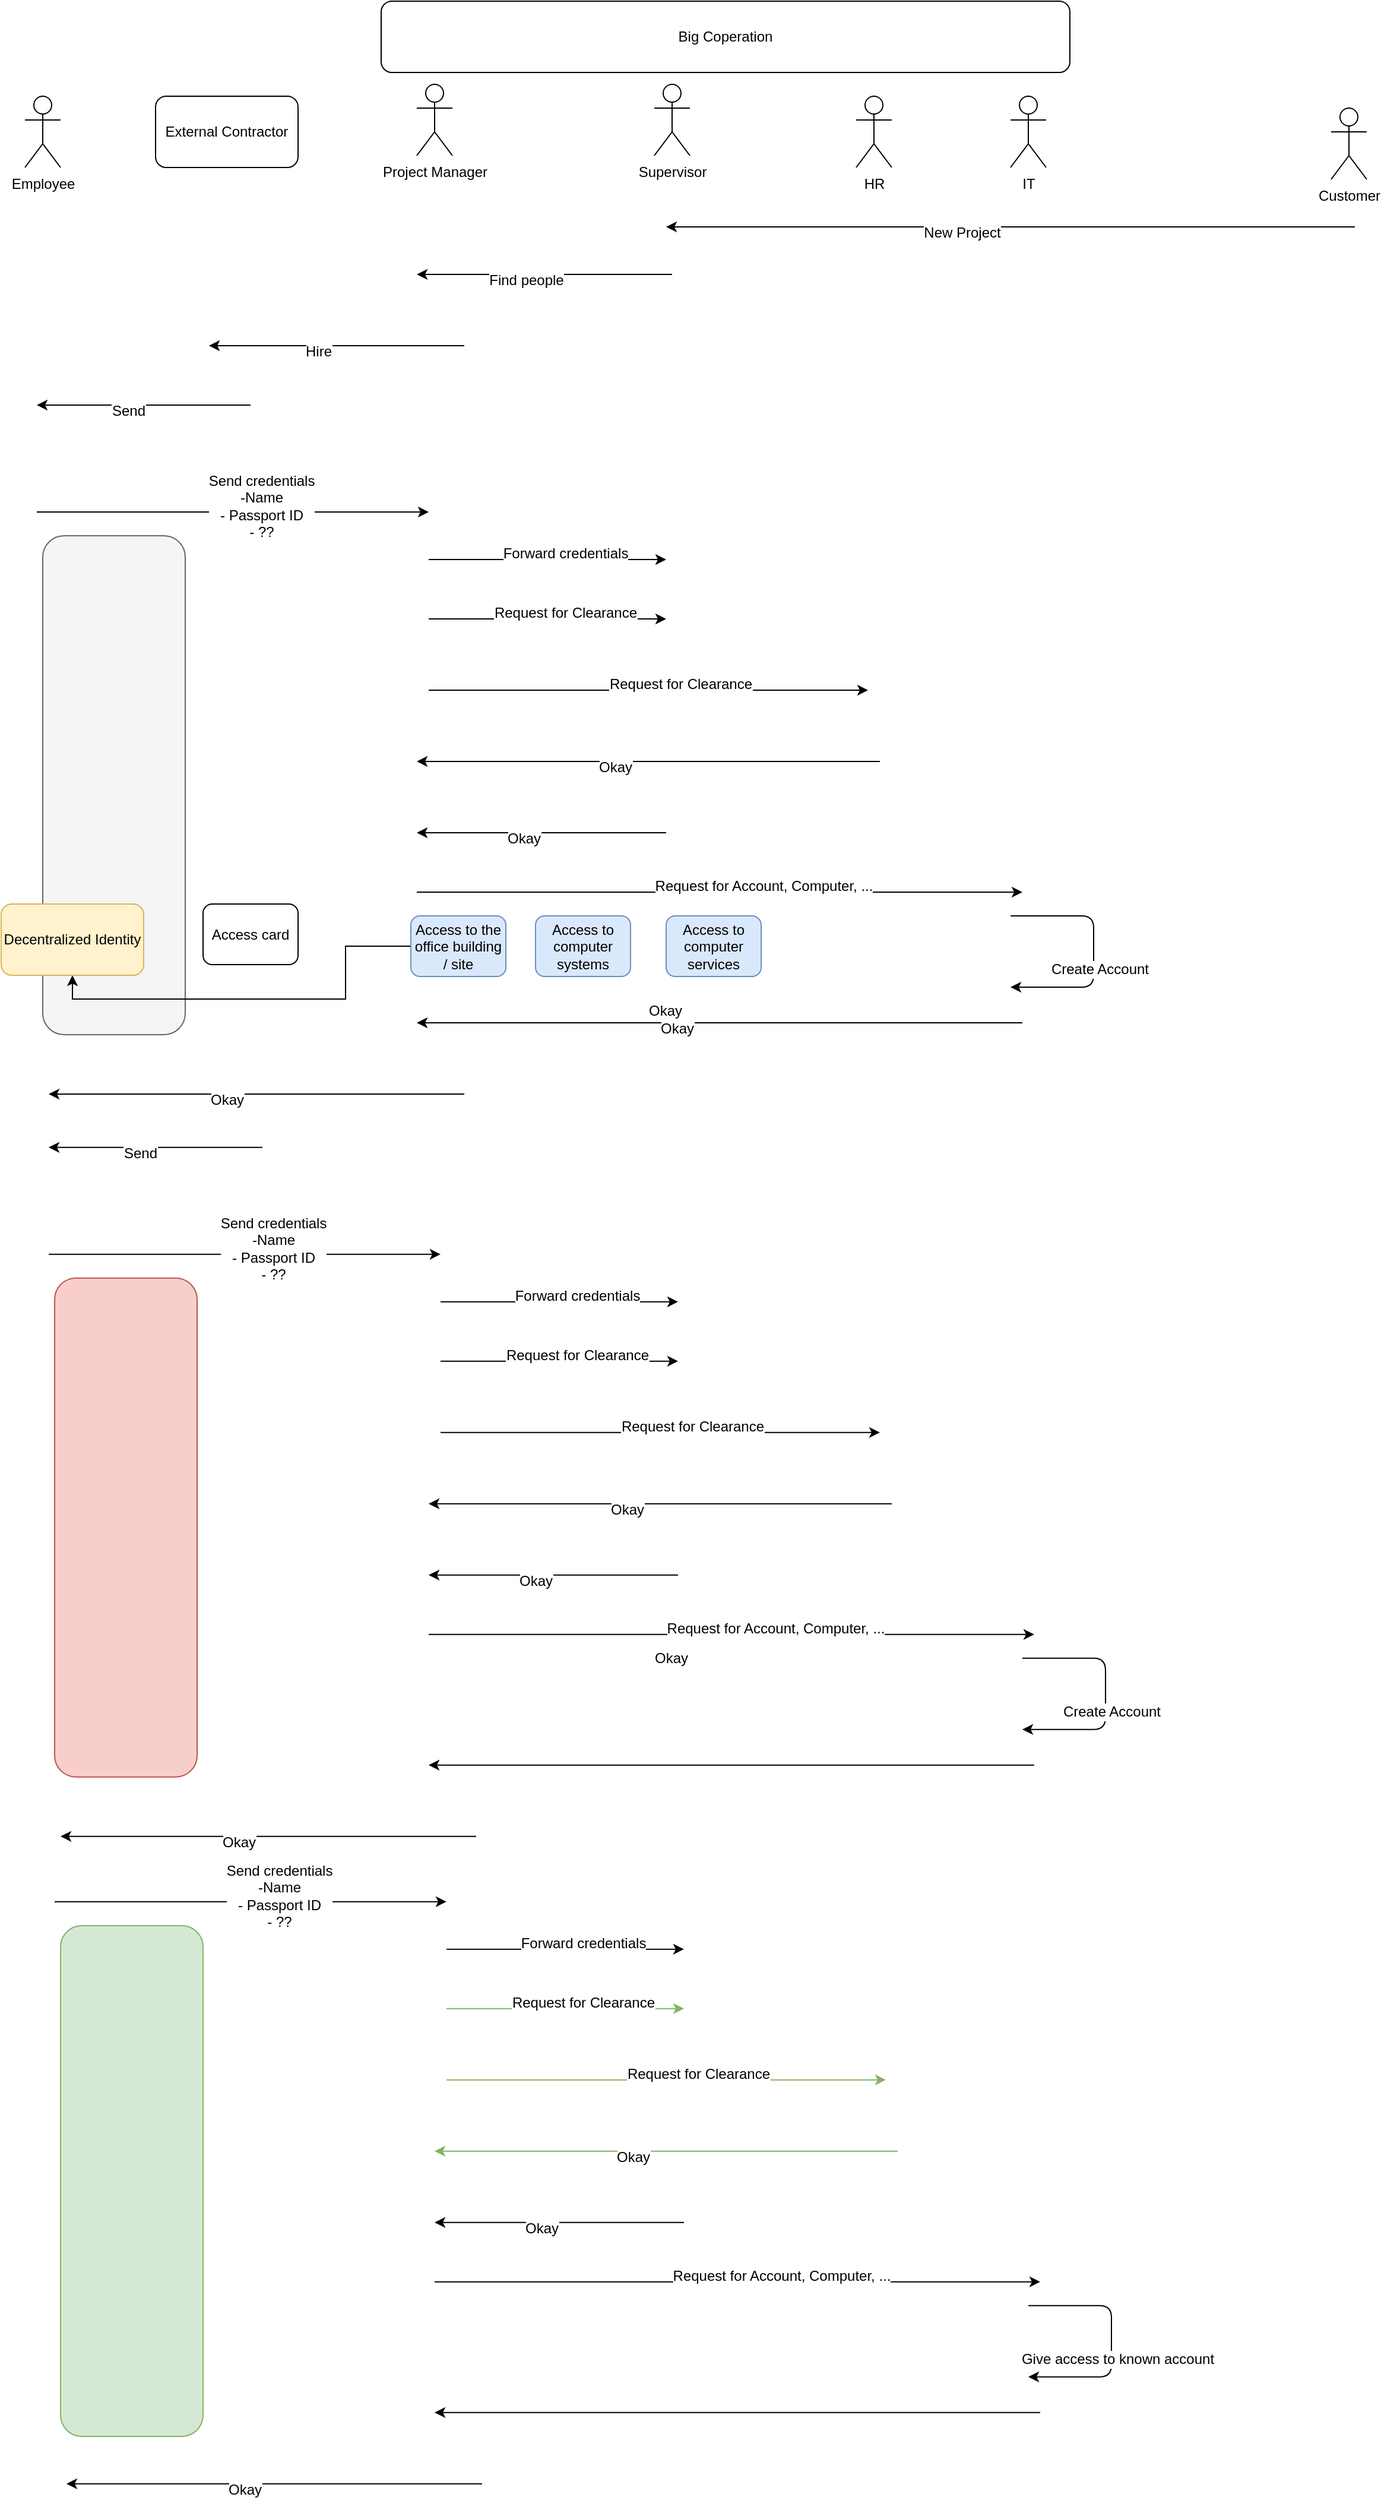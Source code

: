 <mxfile version="12.1.0" type="github" pages="1"><diagram id="1VWY0B6edDwVi7EKgtbc" name="Page-1"><mxGraphModel dx="1153" dy="825" grid="1" gridSize="10" guides="1" tooltips="1" connect="1" arrows="1" fold="1" page="1" pageScale="1" pageWidth="850" pageHeight="1100" math="0" shadow="0"><root><mxCell id="0"/><mxCell id="1" parent="0"/><mxCell id="55fpaSvmR1zWL1dX3fbX-7" value="Employee" style="shape=umlActor;verticalLabelPosition=bottom;labelBackgroundColor=#ffffff;verticalAlign=top;html=1;outlineConnect=0;" vertex="1" parent="1"><mxGeometry x="40" y="340" width="30" height="60" as="geometry"/></mxCell><mxCell id="55fpaSvmR1zWL1dX3fbX-8" value="Project Manager" style="shape=umlActor;verticalLabelPosition=bottom;labelBackgroundColor=#ffffff;verticalAlign=top;html=1;outlineConnect=0;" vertex="1" parent="1"><mxGeometry x="370" y="330" width="30" height="60" as="geometry"/></mxCell><mxCell id="55fpaSvmR1zWL1dX3fbX-9" value="Supervisor" style="shape=umlActor;verticalLabelPosition=bottom;labelBackgroundColor=#ffffff;verticalAlign=top;html=1;outlineConnect=0;" vertex="1" parent="1"><mxGeometry x="570" y="330" width="30" height="60" as="geometry"/></mxCell><mxCell id="55fpaSvmR1zWL1dX3fbX-10" value="HR" style="shape=umlActor;verticalLabelPosition=bottom;labelBackgroundColor=#ffffff;verticalAlign=top;html=1;outlineConnect=0;" vertex="1" parent="1"><mxGeometry x="740" y="340" width="30" height="60" as="geometry"/></mxCell><mxCell id="55fpaSvmR1zWL1dX3fbX-11" value="Customer" style="shape=umlActor;verticalLabelPosition=bottom;labelBackgroundColor=#ffffff;verticalAlign=top;html=1;outlineConnect=0;" vertex="1" parent="1"><mxGeometry x="1140" y="350" width="30" height="60" as="geometry"/></mxCell><mxCell id="55fpaSvmR1zWL1dX3fbX-12" value="" style="endArrow=classic;html=1;" edge="1" parent="1"><mxGeometry width="50" height="50" relative="1" as="geometry"><mxPoint x="1160" y="450" as="sourcePoint"/><mxPoint x="580" y="450" as="targetPoint"/></mxGeometry></mxCell><mxCell id="55fpaSvmR1zWL1dX3fbX-13" value="New Project" style="text;html=1;resizable=0;points=[];align=center;verticalAlign=middle;labelBackgroundColor=#ffffff;" vertex="1" connectable="0" parent="55fpaSvmR1zWL1dX3fbX-12"><mxGeometry x="0.143" y="5" relative="1" as="geometry"><mxPoint as="offset"/></mxGeometry></mxCell><mxCell id="55fpaSvmR1zWL1dX3fbX-14" value="" style="endArrow=classic;html=1;" edge="1" parent="1"><mxGeometry width="50" height="50" relative="1" as="geometry"><mxPoint x="585" y="490" as="sourcePoint"/><mxPoint x="370" y="490" as="targetPoint"/></mxGeometry></mxCell><mxCell id="55fpaSvmR1zWL1dX3fbX-15" value="Find people" style="text;html=1;resizable=0;points=[];align=center;verticalAlign=middle;labelBackgroundColor=#ffffff;" vertex="1" connectable="0" parent="55fpaSvmR1zWL1dX3fbX-14"><mxGeometry x="0.143" y="5" relative="1" as="geometry"><mxPoint as="offset"/></mxGeometry></mxCell><mxCell id="55fpaSvmR1zWL1dX3fbX-16" value="External Contractor" style="rounded=1;whiteSpace=wrap;html=1;" vertex="1" parent="1"><mxGeometry x="150" y="340" width="120" height="60" as="geometry"/></mxCell><mxCell id="55fpaSvmR1zWL1dX3fbX-17" value="" style="endArrow=classic;html=1;" edge="1" parent="1"><mxGeometry width="50" height="50" relative="1" as="geometry"><mxPoint x="230" y="600" as="sourcePoint"/><mxPoint x="50" y="600" as="targetPoint"/><Array as="points"><mxPoint x="130" y="600"/></Array></mxGeometry></mxCell><mxCell id="55fpaSvmR1zWL1dX3fbX-18" value="Send" style="text;html=1;resizable=0;points=[];align=center;verticalAlign=middle;labelBackgroundColor=#ffffff;" vertex="1" connectable="0" parent="55fpaSvmR1zWL1dX3fbX-17"><mxGeometry x="0.143" y="5" relative="1" as="geometry"><mxPoint as="offset"/></mxGeometry></mxCell><mxCell id="55fpaSvmR1zWL1dX3fbX-19" value="" style="endArrow=classic;html=1;" edge="1" parent="1"><mxGeometry width="50" height="50" relative="1" as="geometry"><mxPoint x="410" y="550" as="sourcePoint"/><mxPoint x="195" y="550" as="targetPoint"/></mxGeometry></mxCell><mxCell id="55fpaSvmR1zWL1dX3fbX-20" value="Hire" style="text;html=1;resizable=0;points=[];align=center;verticalAlign=middle;labelBackgroundColor=#ffffff;" vertex="1" connectable="0" parent="55fpaSvmR1zWL1dX3fbX-19"><mxGeometry x="0.143" y="5" relative="1" as="geometry"><mxPoint as="offset"/></mxGeometry></mxCell><mxCell id="55fpaSvmR1zWL1dX3fbX-24" value="" style="endArrow=classic;html=1;" edge="1" parent="1"><mxGeometry width="50" height="50" relative="1" as="geometry"><mxPoint x="50" y="690" as="sourcePoint"/><mxPoint x="380" y="690" as="targetPoint"/></mxGeometry></mxCell><mxCell id="55fpaSvmR1zWL1dX3fbX-25" value="Send credentials&lt;br&gt;&lt;div&gt;-Name&lt;/div&gt;&lt;div&gt;- Passport ID&lt;/div&gt;&lt;div&gt;- ??&lt;br&gt;&lt;/div&gt;" style="text;html=1;resizable=0;points=[];align=center;verticalAlign=middle;labelBackgroundColor=#ffffff;" vertex="1" connectable="0" parent="55fpaSvmR1zWL1dX3fbX-24"><mxGeometry x="0.143" y="5" relative="1" as="geometry"><mxPoint as="offset"/></mxGeometry></mxCell><mxCell id="55fpaSvmR1zWL1dX3fbX-27" value="" style="endArrow=classic;html=1;" edge="1" parent="1"><mxGeometry width="50" height="50" relative="1" as="geometry"><mxPoint x="380" y="730" as="sourcePoint"/><mxPoint x="580" y="730" as="targetPoint"/></mxGeometry></mxCell><mxCell id="55fpaSvmR1zWL1dX3fbX-28" value="&lt;div&gt;Forward credentials&lt;/div&gt;" style="text;html=1;resizable=0;points=[];align=center;verticalAlign=middle;labelBackgroundColor=#ffffff;" vertex="1" connectable="0" parent="55fpaSvmR1zWL1dX3fbX-27"><mxGeometry x="0.143" y="5" relative="1" as="geometry"><mxPoint as="offset"/></mxGeometry></mxCell><mxCell id="55fpaSvmR1zWL1dX3fbX-29" value="" style="endArrow=classic;html=1;" edge="1" parent="1"><mxGeometry width="50" height="50" relative="1" as="geometry"><mxPoint x="380" y="780" as="sourcePoint"/><mxPoint x="580" y="780" as="targetPoint"/></mxGeometry></mxCell><mxCell id="55fpaSvmR1zWL1dX3fbX-30" value="Request for Clearance" style="text;html=1;resizable=0;points=[];align=center;verticalAlign=middle;labelBackgroundColor=#ffffff;" vertex="1" connectable="0" parent="55fpaSvmR1zWL1dX3fbX-29"><mxGeometry x="0.143" y="5" relative="1" as="geometry"><mxPoint as="offset"/></mxGeometry></mxCell><mxCell id="55fpaSvmR1zWL1dX3fbX-31" value="" style="endArrow=classic;html=1;" edge="1" parent="1"><mxGeometry width="50" height="50" relative="1" as="geometry"><mxPoint x="380" y="840" as="sourcePoint"/><mxPoint x="750" y="840" as="targetPoint"/></mxGeometry></mxCell><mxCell id="55fpaSvmR1zWL1dX3fbX-32" value="Request for Clearance" style="text;html=1;resizable=0;points=[];align=center;verticalAlign=middle;labelBackgroundColor=#ffffff;" vertex="1" connectable="0" parent="55fpaSvmR1zWL1dX3fbX-31"><mxGeometry x="0.143" y="5" relative="1" as="geometry"><mxPoint as="offset"/></mxGeometry></mxCell><mxCell id="55fpaSvmR1zWL1dX3fbX-33" value="IT" style="shape=umlActor;verticalLabelPosition=bottom;labelBackgroundColor=#ffffff;verticalAlign=top;html=1;outlineConnect=0;" vertex="1" parent="1"><mxGeometry x="870" y="340" width="30" height="60" as="geometry"/></mxCell><mxCell id="55fpaSvmR1zWL1dX3fbX-35" value="" style="endArrow=classic;html=1;" edge="1" parent="1"><mxGeometry width="50" height="50" relative="1" as="geometry"><mxPoint x="760" y="900" as="sourcePoint"/><mxPoint x="370" y="900" as="targetPoint"/></mxGeometry></mxCell><mxCell id="55fpaSvmR1zWL1dX3fbX-36" value="Okay" style="text;html=1;resizable=0;points=[];align=center;verticalAlign=middle;labelBackgroundColor=#ffffff;" vertex="1" connectable="0" parent="55fpaSvmR1zWL1dX3fbX-35"><mxGeometry x="0.143" y="5" relative="1" as="geometry"><mxPoint as="offset"/></mxGeometry></mxCell><mxCell id="55fpaSvmR1zWL1dX3fbX-37" value="" style="endArrow=classic;html=1;" edge="1" parent="1"><mxGeometry width="50" height="50" relative="1" as="geometry"><mxPoint x="580" y="960" as="sourcePoint"/><mxPoint x="370" y="960" as="targetPoint"/></mxGeometry></mxCell><mxCell id="55fpaSvmR1zWL1dX3fbX-38" value="Okay" style="text;html=1;resizable=0;points=[];align=center;verticalAlign=middle;labelBackgroundColor=#ffffff;" vertex="1" connectable="0" parent="55fpaSvmR1zWL1dX3fbX-37"><mxGeometry x="0.143" y="5" relative="1" as="geometry"><mxPoint as="offset"/></mxGeometry></mxCell><mxCell id="55fpaSvmR1zWL1dX3fbX-41" value="" style="endArrow=classic;html=1;" edge="1" parent="1"><mxGeometry width="50" height="50" relative="1" as="geometry"><mxPoint x="370" y="1010" as="sourcePoint"/><mxPoint x="880" y="1010" as="targetPoint"/></mxGeometry></mxCell><mxCell id="55fpaSvmR1zWL1dX3fbX-42" value="Request for Account, Computer, ... " style="text;html=1;resizable=0;points=[];align=center;verticalAlign=middle;labelBackgroundColor=#ffffff;" vertex="1" connectable="0" parent="55fpaSvmR1zWL1dX3fbX-41"><mxGeometry x="0.143" y="5" relative="1" as="geometry"><mxPoint as="offset"/></mxGeometry></mxCell><mxCell id="55fpaSvmR1zWL1dX3fbX-43" value="" style="endArrow=classic;html=1;" edge="1" parent="1"><mxGeometry width="50" height="50" relative="1" as="geometry"><mxPoint x="880" y="1120" as="sourcePoint"/><mxPoint x="370" y="1120" as="targetPoint"/></mxGeometry></mxCell><mxCell id="55fpaSvmR1zWL1dX3fbX-44" value="Okay" style="text;html=1;resizable=0;points=[];align=center;verticalAlign=middle;labelBackgroundColor=#ffffff;" vertex="1" connectable="0" parent="55fpaSvmR1zWL1dX3fbX-43"><mxGeometry x="0.143" y="5" relative="1" as="geometry"><mxPoint as="offset"/></mxGeometry></mxCell><mxCell id="55fpaSvmR1zWL1dX3fbX-45" value="" style="endArrow=classic;html=1;" edge="1" parent="1"><mxGeometry width="50" height="50" relative="1" as="geometry"><mxPoint x="870" y="1030" as="sourcePoint"/><mxPoint x="870" y="1090" as="targetPoint"/><Array as="points"><mxPoint x="940" y="1030"/><mxPoint x="940" y="1090"/></Array></mxGeometry></mxCell><mxCell id="55fpaSvmR1zWL1dX3fbX-46" value="Create Account" style="text;html=1;resizable=0;points=[];align=center;verticalAlign=middle;labelBackgroundColor=#ffffff;" vertex="1" connectable="0" parent="55fpaSvmR1zWL1dX3fbX-45"><mxGeometry x="0.143" y="5" relative="1" as="geometry"><mxPoint as="offset"/></mxGeometry></mxCell><mxCell id="55fpaSvmR1zWL1dX3fbX-50" value="" style="endArrow=classic;html=1;" edge="1" parent="1"><mxGeometry width="50" height="50" relative="1" as="geometry"><mxPoint x="410" y="1180" as="sourcePoint"/><mxPoint x="60" y="1180" as="targetPoint"/></mxGeometry></mxCell><mxCell id="55fpaSvmR1zWL1dX3fbX-51" value="Okay" style="text;html=1;resizable=0;points=[];align=center;verticalAlign=middle;labelBackgroundColor=#ffffff;" vertex="1" connectable="0" parent="55fpaSvmR1zWL1dX3fbX-50"><mxGeometry x="0.143" y="5" relative="1" as="geometry"><mxPoint as="offset"/></mxGeometry></mxCell><mxCell id="55fpaSvmR1zWL1dX3fbX-53" value="" style="rounded=1;whiteSpace=wrap;html=1;fillColor=#f5f5f5;strokeColor=#666666;fontColor=#333333;" vertex="1" parent="1"><mxGeometry x="55" y="710" width="120" height="420" as="geometry"/></mxCell><mxCell id="55fpaSvmR1zWL1dX3fbX-54" value="Big Coperation" style="rounded=1;whiteSpace=wrap;html=1;" vertex="1" parent="1"><mxGeometry x="340" y="260" width="580" height="60" as="geometry"/></mxCell><mxCell id="55fpaSvmR1zWL1dX3fbX-78" value="" style="endArrow=classic;html=1;" edge="1" parent="1"><mxGeometry width="50" height="50" relative="1" as="geometry"><mxPoint x="240" y="1224.828" as="sourcePoint"/><mxPoint x="60" y="1224.828" as="targetPoint"/><Array as="points"><mxPoint x="140" y="1224.828"/></Array></mxGeometry></mxCell><mxCell id="55fpaSvmR1zWL1dX3fbX-79" value="Send" style="text;html=1;resizable=0;points=[];align=center;verticalAlign=middle;labelBackgroundColor=#ffffff;" vertex="1" connectable="0" parent="55fpaSvmR1zWL1dX3fbX-78"><mxGeometry x="0.143" y="5" relative="1" as="geometry"><mxPoint as="offset"/></mxGeometry></mxCell><mxCell id="55fpaSvmR1zWL1dX3fbX-80" value="" style="endArrow=classic;html=1;" edge="1" parent="1"><mxGeometry width="50" height="50" relative="1" as="geometry"><mxPoint x="60" y="1314.828" as="sourcePoint"/><mxPoint x="390" y="1314.828" as="targetPoint"/></mxGeometry></mxCell><mxCell id="55fpaSvmR1zWL1dX3fbX-81" value="Send credentials&lt;br&gt;&lt;div&gt;-Name&lt;/div&gt;&lt;div&gt;- Passport ID&lt;/div&gt;&lt;div&gt;- ??&lt;br&gt;&lt;/div&gt;" style="text;html=1;resizable=0;points=[];align=center;verticalAlign=middle;labelBackgroundColor=#ffffff;" vertex="1" connectable="0" parent="55fpaSvmR1zWL1dX3fbX-80"><mxGeometry x="0.143" y="5" relative="1" as="geometry"><mxPoint as="offset"/></mxGeometry></mxCell><mxCell id="55fpaSvmR1zWL1dX3fbX-82" value="" style="endArrow=classic;html=1;" edge="1" parent="1"><mxGeometry width="50" height="50" relative="1" as="geometry"><mxPoint x="390" y="1354.828" as="sourcePoint"/><mxPoint x="590" y="1354.828" as="targetPoint"/></mxGeometry></mxCell><mxCell id="55fpaSvmR1zWL1dX3fbX-83" value="&lt;div&gt;Forward credentials&lt;/div&gt;" style="text;html=1;resizable=0;points=[];align=center;verticalAlign=middle;labelBackgroundColor=#ffffff;" vertex="1" connectable="0" parent="55fpaSvmR1zWL1dX3fbX-82"><mxGeometry x="0.143" y="5" relative="1" as="geometry"><mxPoint as="offset"/></mxGeometry></mxCell><mxCell id="55fpaSvmR1zWL1dX3fbX-84" value="" style="endArrow=classic;html=1;" edge="1" parent="1"><mxGeometry width="50" height="50" relative="1" as="geometry"><mxPoint x="390" y="1404.828" as="sourcePoint"/><mxPoint x="590" y="1404.828" as="targetPoint"/></mxGeometry></mxCell><mxCell id="55fpaSvmR1zWL1dX3fbX-85" value="Request for Clearance" style="text;html=1;resizable=0;points=[];align=center;verticalAlign=middle;labelBackgroundColor=#ffffff;" vertex="1" connectable="0" parent="55fpaSvmR1zWL1dX3fbX-84"><mxGeometry x="0.143" y="5" relative="1" as="geometry"><mxPoint as="offset"/></mxGeometry></mxCell><mxCell id="55fpaSvmR1zWL1dX3fbX-86" value="" style="endArrow=classic;html=1;" edge="1" parent="1"><mxGeometry width="50" height="50" relative="1" as="geometry"><mxPoint x="390" y="1464.828" as="sourcePoint"/><mxPoint x="760" y="1464.828" as="targetPoint"/></mxGeometry></mxCell><mxCell id="55fpaSvmR1zWL1dX3fbX-87" value="Request for Clearance" style="text;html=1;resizable=0;points=[];align=center;verticalAlign=middle;labelBackgroundColor=#ffffff;" vertex="1" connectable="0" parent="55fpaSvmR1zWL1dX3fbX-86"><mxGeometry x="0.143" y="5" relative="1" as="geometry"><mxPoint as="offset"/></mxGeometry></mxCell><mxCell id="55fpaSvmR1zWL1dX3fbX-88" value="" style="endArrow=classic;html=1;" edge="1" parent="1"><mxGeometry width="50" height="50" relative="1" as="geometry"><mxPoint x="770" y="1524.828" as="sourcePoint"/><mxPoint x="380" y="1524.828" as="targetPoint"/></mxGeometry></mxCell><mxCell id="55fpaSvmR1zWL1dX3fbX-89" value="Okay" style="text;html=1;resizable=0;points=[];align=center;verticalAlign=middle;labelBackgroundColor=#ffffff;" vertex="1" connectable="0" parent="55fpaSvmR1zWL1dX3fbX-88"><mxGeometry x="0.143" y="5" relative="1" as="geometry"><mxPoint as="offset"/></mxGeometry></mxCell><mxCell id="55fpaSvmR1zWL1dX3fbX-90" value="" style="endArrow=classic;html=1;" edge="1" parent="1"><mxGeometry width="50" height="50" relative="1" as="geometry"><mxPoint x="590" y="1584.828" as="sourcePoint"/><mxPoint x="380" y="1584.828" as="targetPoint"/></mxGeometry></mxCell><mxCell id="55fpaSvmR1zWL1dX3fbX-91" value="Okay" style="text;html=1;resizable=0;points=[];align=center;verticalAlign=middle;labelBackgroundColor=#ffffff;" vertex="1" connectable="0" parent="55fpaSvmR1zWL1dX3fbX-90"><mxGeometry x="0.143" y="5" relative="1" as="geometry"><mxPoint as="offset"/></mxGeometry></mxCell><mxCell id="55fpaSvmR1zWL1dX3fbX-92" value="" style="endArrow=classic;html=1;" edge="1" parent="1"><mxGeometry width="50" height="50" relative="1" as="geometry"><mxPoint x="380" y="1634.828" as="sourcePoint"/><mxPoint x="890" y="1634.828" as="targetPoint"/></mxGeometry></mxCell><mxCell id="55fpaSvmR1zWL1dX3fbX-93" value="Request for Account, Computer, ... " style="text;html=1;resizable=0;points=[];align=center;verticalAlign=middle;labelBackgroundColor=#ffffff;" vertex="1" connectable="0" parent="55fpaSvmR1zWL1dX3fbX-92"><mxGeometry x="0.143" y="5" relative="1" as="geometry"><mxPoint as="offset"/></mxGeometry></mxCell><mxCell id="55fpaSvmR1zWL1dX3fbX-94" value="" style="endArrow=classic;html=1;" edge="1" parent="1"><mxGeometry width="50" height="50" relative="1" as="geometry"><mxPoint x="890" y="1744.828" as="sourcePoint"/><mxPoint x="380" y="1744.828" as="targetPoint"/></mxGeometry></mxCell><mxCell id="55fpaSvmR1zWL1dX3fbX-95" value="Okay" style="text;html=1;resizable=0;points=[];align=center;verticalAlign=middle;labelBackgroundColor=#ffffff;" vertex="1" connectable="0" parent="55fpaSvmR1zWL1dX3fbX-94"><mxGeometry x="0.143" y="5" relative="1" as="geometry"><mxPoint x="-20" y="-640" as="offset"/></mxGeometry></mxCell><mxCell id="55fpaSvmR1zWL1dX3fbX-96" value="" style="endArrow=classic;html=1;" edge="1" parent="1"><mxGeometry width="50" height="50" relative="1" as="geometry"><mxPoint x="880" y="1654.828" as="sourcePoint"/><mxPoint x="880" y="1714.828" as="targetPoint"/><Array as="points"><mxPoint x="950" y="1654.828"/><mxPoint x="950" y="1714.828"/></Array></mxGeometry></mxCell><mxCell id="55fpaSvmR1zWL1dX3fbX-97" value="Create Account" style="text;html=1;resizable=0;points=[];align=center;verticalAlign=middle;labelBackgroundColor=#ffffff;" vertex="1" connectable="0" parent="55fpaSvmR1zWL1dX3fbX-96"><mxGeometry x="0.143" y="5" relative="1" as="geometry"><mxPoint as="offset"/></mxGeometry></mxCell><mxCell id="55fpaSvmR1zWL1dX3fbX-98" value="" style="endArrow=classic;html=1;" edge="1" parent="1"><mxGeometry width="50" height="50" relative="1" as="geometry"><mxPoint x="420" y="1804.828" as="sourcePoint"/><mxPoint x="70" y="1804.828" as="targetPoint"/></mxGeometry></mxCell><mxCell id="55fpaSvmR1zWL1dX3fbX-99" value="Okay" style="text;html=1;resizable=0;points=[];align=center;verticalAlign=middle;labelBackgroundColor=#ffffff;" vertex="1" connectable="0" parent="55fpaSvmR1zWL1dX3fbX-98"><mxGeometry x="0.143" y="5" relative="1" as="geometry"><mxPoint as="offset"/></mxGeometry></mxCell><mxCell id="55fpaSvmR1zWL1dX3fbX-100" value="" style="rounded=1;whiteSpace=wrap;html=1;fillColor=#f8cecc;strokeColor=#b85450;" vertex="1" parent="1"><mxGeometry x="65" y="1334.828" width="120" height="420" as="geometry"/></mxCell><mxCell id="55fpaSvmR1zWL1dX3fbX-101" value="Access card" style="rounded=1;whiteSpace=wrap;html=1;" vertex="1" parent="1"><mxGeometry x="190" y="1020" width="80" height="51" as="geometry"/></mxCell><mxCell id="55fpaSvmR1zWL1dX3fbX-106" style="edgeStyle=orthogonalEdgeStyle;rounded=0;orthogonalLoop=1;jettySize=auto;html=1;entryX=0.5;entryY=1;entryDx=0;entryDy=0;" edge="1" parent="1" source="55fpaSvmR1zWL1dX3fbX-102" target="55fpaSvmR1zWL1dX3fbX-105"><mxGeometry relative="1" as="geometry"><Array as="points"><mxPoint x="310" y="1056"/><mxPoint x="310" y="1100"/><mxPoint x="80" y="1100"/></Array></mxGeometry></mxCell><mxCell id="55fpaSvmR1zWL1dX3fbX-102" value="Access to the office building / site" style="rounded=1;whiteSpace=wrap;html=1;fillColor=#dae8fc;strokeColor=#6c8ebf;" vertex="1" parent="1"><mxGeometry x="365" y="1030" width="80" height="51" as="geometry"/></mxCell><mxCell id="55fpaSvmR1zWL1dX3fbX-103" value="Access to computer systems" style="rounded=1;whiteSpace=wrap;html=1;fillColor=#dae8fc;strokeColor=#6c8ebf;" vertex="1" parent="1"><mxGeometry x="470" y="1030" width="80" height="51" as="geometry"/></mxCell><mxCell id="55fpaSvmR1zWL1dX3fbX-104" value="Access to computer services" style="rounded=1;whiteSpace=wrap;html=1;fillColor=#dae8fc;strokeColor=#6c8ebf;" vertex="1" parent="1"><mxGeometry x="580" y="1030" width="80" height="51" as="geometry"/></mxCell><mxCell id="55fpaSvmR1zWL1dX3fbX-105" value="Decentralized Identity" style="rounded=1;whiteSpace=wrap;html=1;fillColor=#fff2cc;strokeColor=#d6b656;" vertex="1" parent="1"><mxGeometry x="20" y="1020" width="120" height="60" as="geometry"/></mxCell><mxCell id="55fpaSvmR1zWL1dX3fbX-107" value="" style="endArrow=classic;html=1;" edge="1" parent="1"><mxGeometry width="50" height="50" relative="1" as="geometry"><mxPoint x="65" y="1859.828" as="sourcePoint"/><mxPoint x="395" y="1859.828" as="targetPoint"/></mxGeometry></mxCell><mxCell id="55fpaSvmR1zWL1dX3fbX-108" value="Send credentials&lt;br&gt;&lt;div&gt;-Name&lt;/div&gt;&lt;div&gt;- Passport ID&lt;/div&gt;&lt;div&gt;- ??&lt;br&gt;&lt;/div&gt;" style="text;html=1;resizable=0;points=[];align=center;verticalAlign=middle;labelBackgroundColor=#ffffff;" vertex="1" connectable="0" parent="55fpaSvmR1zWL1dX3fbX-107"><mxGeometry x="0.143" y="5" relative="1" as="geometry"><mxPoint as="offset"/></mxGeometry></mxCell><mxCell id="55fpaSvmR1zWL1dX3fbX-109" value="" style="endArrow=classic;html=1;" edge="1" parent="1"><mxGeometry width="50" height="50" relative="1" as="geometry"><mxPoint x="395" y="1899.828" as="sourcePoint"/><mxPoint x="595" y="1899.828" as="targetPoint"/></mxGeometry></mxCell><mxCell id="55fpaSvmR1zWL1dX3fbX-110" value="&lt;div&gt;Forward credentials&lt;/div&gt;" style="text;html=1;resizable=0;points=[];align=center;verticalAlign=middle;labelBackgroundColor=#ffffff;" vertex="1" connectable="0" parent="55fpaSvmR1zWL1dX3fbX-109"><mxGeometry x="0.143" y="5" relative="1" as="geometry"><mxPoint as="offset"/></mxGeometry></mxCell><mxCell id="55fpaSvmR1zWL1dX3fbX-111" value="" style="endArrow=classic;html=1;fillColor=#d5e8d4;strokeColor=#82b366;" edge="1" parent="1"><mxGeometry width="50" height="50" relative="1" as="geometry"><mxPoint x="395" y="1949.828" as="sourcePoint"/><mxPoint x="595" y="1949.828" as="targetPoint"/></mxGeometry></mxCell><mxCell id="55fpaSvmR1zWL1dX3fbX-112" value="Request for Clearance" style="text;html=1;resizable=0;points=[];align=center;verticalAlign=middle;labelBackgroundColor=#ffffff;" vertex="1" connectable="0" parent="55fpaSvmR1zWL1dX3fbX-111"><mxGeometry x="0.143" y="5" relative="1" as="geometry"><mxPoint as="offset"/></mxGeometry></mxCell><mxCell id="55fpaSvmR1zWL1dX3fbX-113" value="" style="endArrow=classic;html=1;fillColor=#d5e8d4;strokeColor=#82b366;" edge="1" parent="1"><mxGeometry width="50" height="50" relative="1" as="geometry"><mxPoint x="395" y="2009.828" as="sourcePoint"/><mxPoint x="765" y="2009.828" as="targetPoint"/></mxGeometry></mxCell><mxCell id="55fpaSvmR1zWL1dX3fbX-114" value="Request for Clearance" style="text;html=1;resizable=0;points=[];align=center;verticalAlign=middle;labelBackgroundColor=#ffffff;" vertex="1" connectable="0" parent="55fpaSvmR1zWL1dX3fbX-113"><mxGeometry x="0.143" y="5" relative="1" as="geometry"><mxPoint as="offset"/></mxGeometry></mxCell><mxCell id="55fpaSvmR1zWL1dX3fbX-115" value="" style="endArrow=classic;html=1;fillColor=#d5e8d4;strokeColor=#82b366;" edge="1" parent="1"><mxGeometry width="50" height="50" relative="1" as="geometry"><mxPoint x="775" y="2069.828" as="sourcePoint"/><mxPoint x="385" y="2069.828" as="targetPoint"/></mxGeometry></mxCell><mxCell id="55fpaSvmR1zWL1dX3fbX-116" value="Okay" style="text;html=1;resizable=0;points=[];align=center;verticalAlign=middle;labelBackgroundColor=#ffffff;" vertex="1" connectable="0" parent="55fpaSvmR1zWL1dX3fbX-115"><mxGeometry x="0.143" y="5" relative="1" as="geometry"><mxPoint as="offset"/></mxGeometry></mxCell><mxCell id="55fpaSvmR1zWL1dX3fbX-117" value="" style="endArrow=classic;html=1;" edge="1" parent="1"><mxGeometry width="50" height="50" relative="1" as="geometry"><mxPoint x="595" y="2129.828" as="sourcePoint"/><mxPoint x="385" y="2129.828" as="targetPoint"/></mxGeometry></mxCell><mxCell id="55fpaSvmR1zWL1dX3fbX-118" value="Okay" style="text;html=1;resizable=0;points=[];align=center;verticalAlign=middle;labelBackgroundColor=#ffffff;" vertex="1" connectable="0" parent="55fpaSvmR1zWL1dX3fbX-117"><mxGeometry x="0.143" y="5" relative="1" as="geometry"><mxPoint as="offset"/></mxGeometry></mxCell><mxCell id="55fpaSvmR1zWL1dX3fbX-119" value="" style="endArrow=classic;html=1;" edge="1" parent="1"><mxGeometry width="50" height="50" relative="1" as="geometry"><mxPoint x="385" y="2179.828" as="sourcePoint"/><mxPoint x="895" y="2179.828" as="targetPoint"/></mxGeometry></mxCell><mxCell id="55fpaSvmR1zWL1dX3fbX-120" value="Request for Account, Computer, ... " style="text;html=1;resizable=0;points=[];align=center;verticalAlign=middle;labelBackgroundColor=#ffffff;" vertex="1" connectable="0" parent="55fpaSvmR1zWL1dX3fbX-119"><mxGeometry x="0.143" y="5" relative="1" as="geometry"><mxPoint as="offset"/></mxGeometry></mxCell><mxCell id="55fpaSvmR1zWL1dX3fbX-121" value="" style="endArrow=classic;html=1;" edge="1" parent="1"><mxGeometry width="50" height="50" relative="1" as="geometry"><mxPoint x="895" y="2289.828" as="sourcePoint"/><mxPoint x="385" y="2289.828" as="targetPoint"/></mxGeometry></mxCell><mxCell id="55fpaSvmR1zWL1dX3fbX-122" value="Okay" style="text;html=1;resizable=0;points=[];align=center;verticalAlign=middle;labelBackgroundColor=#ffffff;" vertex="1" connectable="0" parent="55fpaSvmR1zWL1dX3fbX-121"><mxGeometry x="0.143" y="5" relative="1" as="geometry"><mxPoint x="-20" y="-640" as="offset"/></mxGeometry></mxCell><mxCell id="55fpaSvmR1zWL1dX3fbX-123" value="" style="endArrow=classic;html=1;" edge="1" parent="1"><mxGeometry width="50" height="50" relative="1" as="geometry"><mxPoint x="885" y="2199.828" as="sourcePoint"/><mxPoint x="885" y="2259.828" as="targetPoint"/><Array as="points"><mxPoint x="955" y="2199.828"/><mxPoint x="955" y="2259.828"/></Array></mxGeometry></mxCell><mxCell id="55fpaSvmR1zWL1dX3fbX-124" value="Give access to known account" style="text;html=1;resizable=0;points=[];align=center;verticalAlign=middle;labelBackgroundColor=#ffffff;" vertex="1" connectable="0" parent="55fpaSvmR1zWL1dX3fbX-123"><mxGeometry x="0.143" y="5" relative="1" as="geometry"><mxPoint as="offset"/></mxGeometry></mxCell><mxCell id="55fpaSvmR1zWL1dX3fbX-125" value="" style="endArrow=classic;html=1;" edge="1" parent="1"><mxGeometry width="50" height="50" relative="1" as="geometry"><mxPoint x="425" y="2349.828" as="sourcePoint"/><mxPoint x="75" y="2349.828" as="targetPoint"/></mxGeometry></mxCell><mxCell id="55fpaSvmR1zWL1dX3fbX-126" value="Okay" style="text;html=1;resizable=0;points=[];align=center;verticalAlign=middle;labelBackgroundColor=#ffffff;" vertex="1" connectable="0" parent="55fpaSvmR1zWL1dX3fbX-125"><mxGeometry x="0.143" y="5" relative="1" as="geometry"><mxPoint as="offset"/></mxGeometry></mxCell><mxCell id="55fpaSvmR1zWL1dX3fbX-127" value="" style="rounded=1;whiteSpace=wrap;html=1;fillColor=#d5e8d4;strokeColor=#82b366;" vertex="1" parent="1"><mxGeometry x="70" y="1880" width="120" height="430" as="geometry"/></mxCell></root></mxGraphModel></diagram></mxfile>